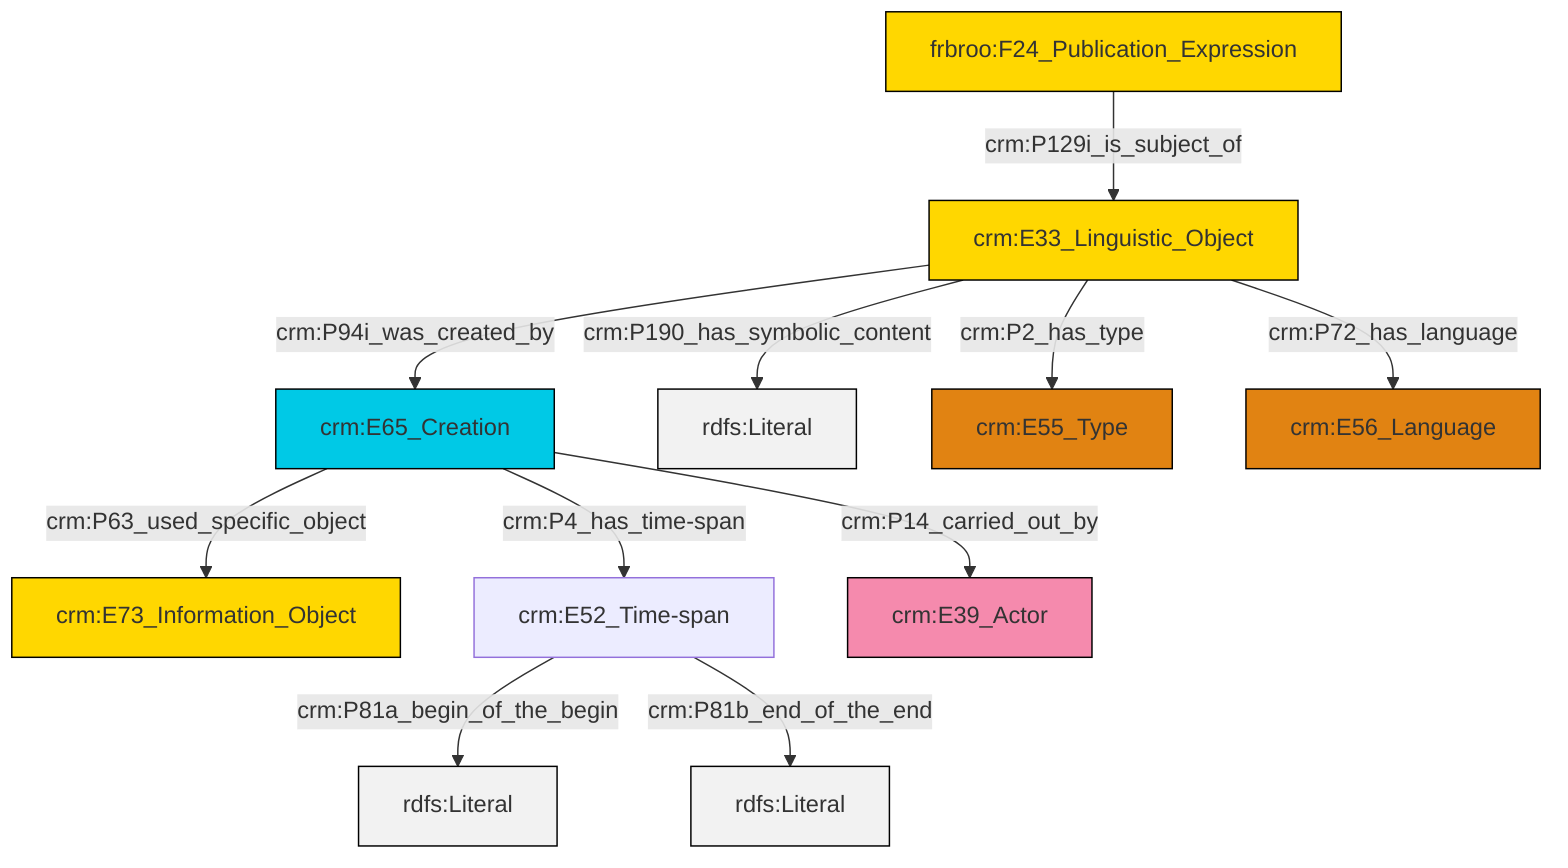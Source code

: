 graph TD
classDef Literal fill:#f2f2f2,stroke:#000000;
classDef CRM_Entity fill:#FFFFFF,stroke:#000000;
classDef Temporal_Entity fill:#00C9E6, stroke:#000000;
classDef Type fill:#E18312, stroke:#000000;
classDef Time-Span fill:#2C9C91, stroke:#000000;
classDef Appellation fill:#FFEB7F, stroke:#000000;
classDef Place fill:#008836, stroke:#000000;
classDef Persistent_Item fill:#B266B2, stroke:#000000;
classDef Conceptual_Object fill:#FFD700, stroke:#000000;
classDef Physical_Thing fill:#D2B48C, stroke:#000000;
classDef Actor fill:#f58aad, stroke:#000000;
classDef PC_Classes fill:#4ce600, stroke:#000000;
classDef Multi fill:#cccccc,stroke:#000000;

6["crm:E65_Creation"]:::Temporal_Entity -->|crm:P14_carried_out_by| 4["crm:E39_Actor"]:::Actor
6["crm:E65_Creation"]:::Temporal_Entity -->|crm:P4_has_time-span| 2["crm:E52_Time-span"]:::Default
7["crm:E33_Linguistic_Object"]:::Conceptual_Object -->|crm:P190_has_symbolic_content| 8[rdfs:Literal]:::Literal
7["crm:E33_Linguistic_Object"]:::Conceptual_Object -->|crm:P2_has_type| 9["crm:E55_Type"]:::Type
2["crm:E52_Time-span"]:::Default -->|crm:P81a_begin_of_the_begin| 12[rdfs:Literal]:::Literal
7["crm:E33_Linguistic_Object"]:::Conceptual_Object -->|crm:P72_has_language| 13["crm:E56_Language"]:::Type
6["crm:E65_Creation"]:::Temporal_Entity -->|crm:P63_used_specific_object| 0["crm:E73_Information_Object"]:::Conceptual_Object
16["frbroo:F24_Publication_Expression"]:::Conceptual_Object -->|crm:P129i_is_subject_of| 7["crm:E33_Linguistic_Object"]:::Conceptual_Object
7["crm:E33_Linguistic_Object"]:::Conceptual_Object -->|crm:P94i_was_created_by| 6["crm:E65_Creation"]:::Temporal_Entity
2["crm:E52_Time-span"]:::Default -->|crm:P81b_end_of_the_end| 18[rdfs:Literal]:::Literal